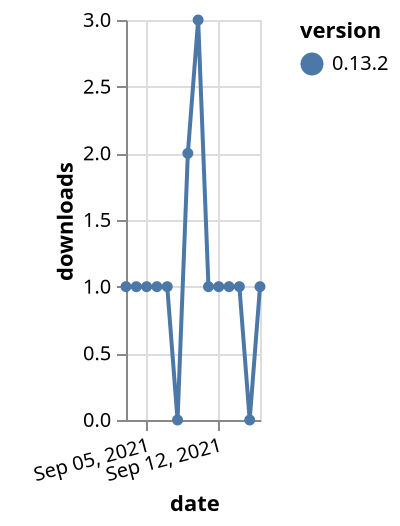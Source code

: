 {"$schema": "https://vega.github.io/schema/vega-lite/v5.json", "description": "A simple bar chart with embedded data.", "data": {"values": [{"date": "2021-09-03", "total": 337, "delta": 1, "version": "0.13.2"}, {"date": "2021-09-04", "total": 338, "delta": 1, "version": "0.13.2"}, {"date": "2021-09-05", "total": 339, "delta": 1, "version": "0.13.2"}, {"date": "2021-09-06", "total": 340, "delta": 1, "version": "0.13.2"}, {"date": "2021-09-07", "total": 341, "delta": 1, "version": "0.13.2"}, {"date": "2021-09-08", "total": 341, "delta": 0, "version": "0.13.2"}, {"date": "2021-09-09", "total": 343, "delta": 2, "version": "0.13.2"}, {"date": "2021-09-10", "total": 346, "delta": 3, "version": "0.13.2"}, {"date": "2021-09-11", "total": 347, "delta": 1, "version": "0.13.2"}, {"date": "2021-09-12", "total": 348, "delta": 1, "version": "0.13.2"}, {"date": "2021-09-13", "total": 349, "delta": 1, "version": "0.13.2"}, {"date": "2021-09-14", "total": 350, "delta": 1, "version": "0.13.2"}, {"date": "2021-09-15", "total": 350, "delta": 0, "version": "0.13.2"}, {"date": "2021-09-16", "total": 351, "delta": 1, "version": "0.13.2"}]}, "width": "container", "mark": {"type": "line", "point": {"filled": true}}, "encoding": {"x": {"field": "date", "type": "temporal", "timeUnit": "yearmonthdate", "title": "date", "axis": {"labelAngle": -15}}, "y": {"field": "delta", "type": "quantitative", "title": "downloads"}, "color": {"field": "version", "type": "nominal"}, "tooltip": {"field": "delta"}}}